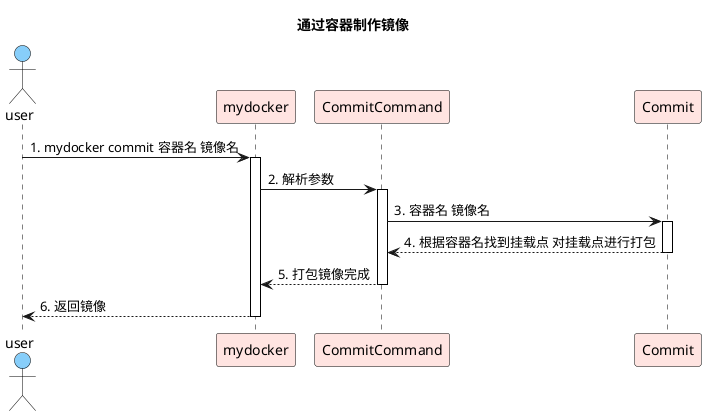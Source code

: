 

@startuml
title 通过容器制作镜像

skinparam sequence {

    ActorBorderColor black
    LifeLineBorderColor black
    ActorBackgroundColor #87CEFA


    ParticipantBorderColor black
    ParticipantBackgroundColor #FFE4E1
}


actor user
participant mydocker
participant CommitCommand
participant Commit


user -> mydocker : 1. mydocker commit 容器名 镜像名
activate mydocker
mydocker -> CommitCommand: 2. 解析参数
activate CommitCommand
CommitCommand -> Commit: 3. 容器名 镜像名
activate Commit
Commit --> CommitCommand: 4. 根据容器名找到挂载点 对挂载点进行打包
deactivate Commit
CommitCommand --> mydocker: 5. 打包镜像完成
deactivate CommitCommand
mydocker --> user: 6. 返回镜像
deactivate mydocker

@enduml
